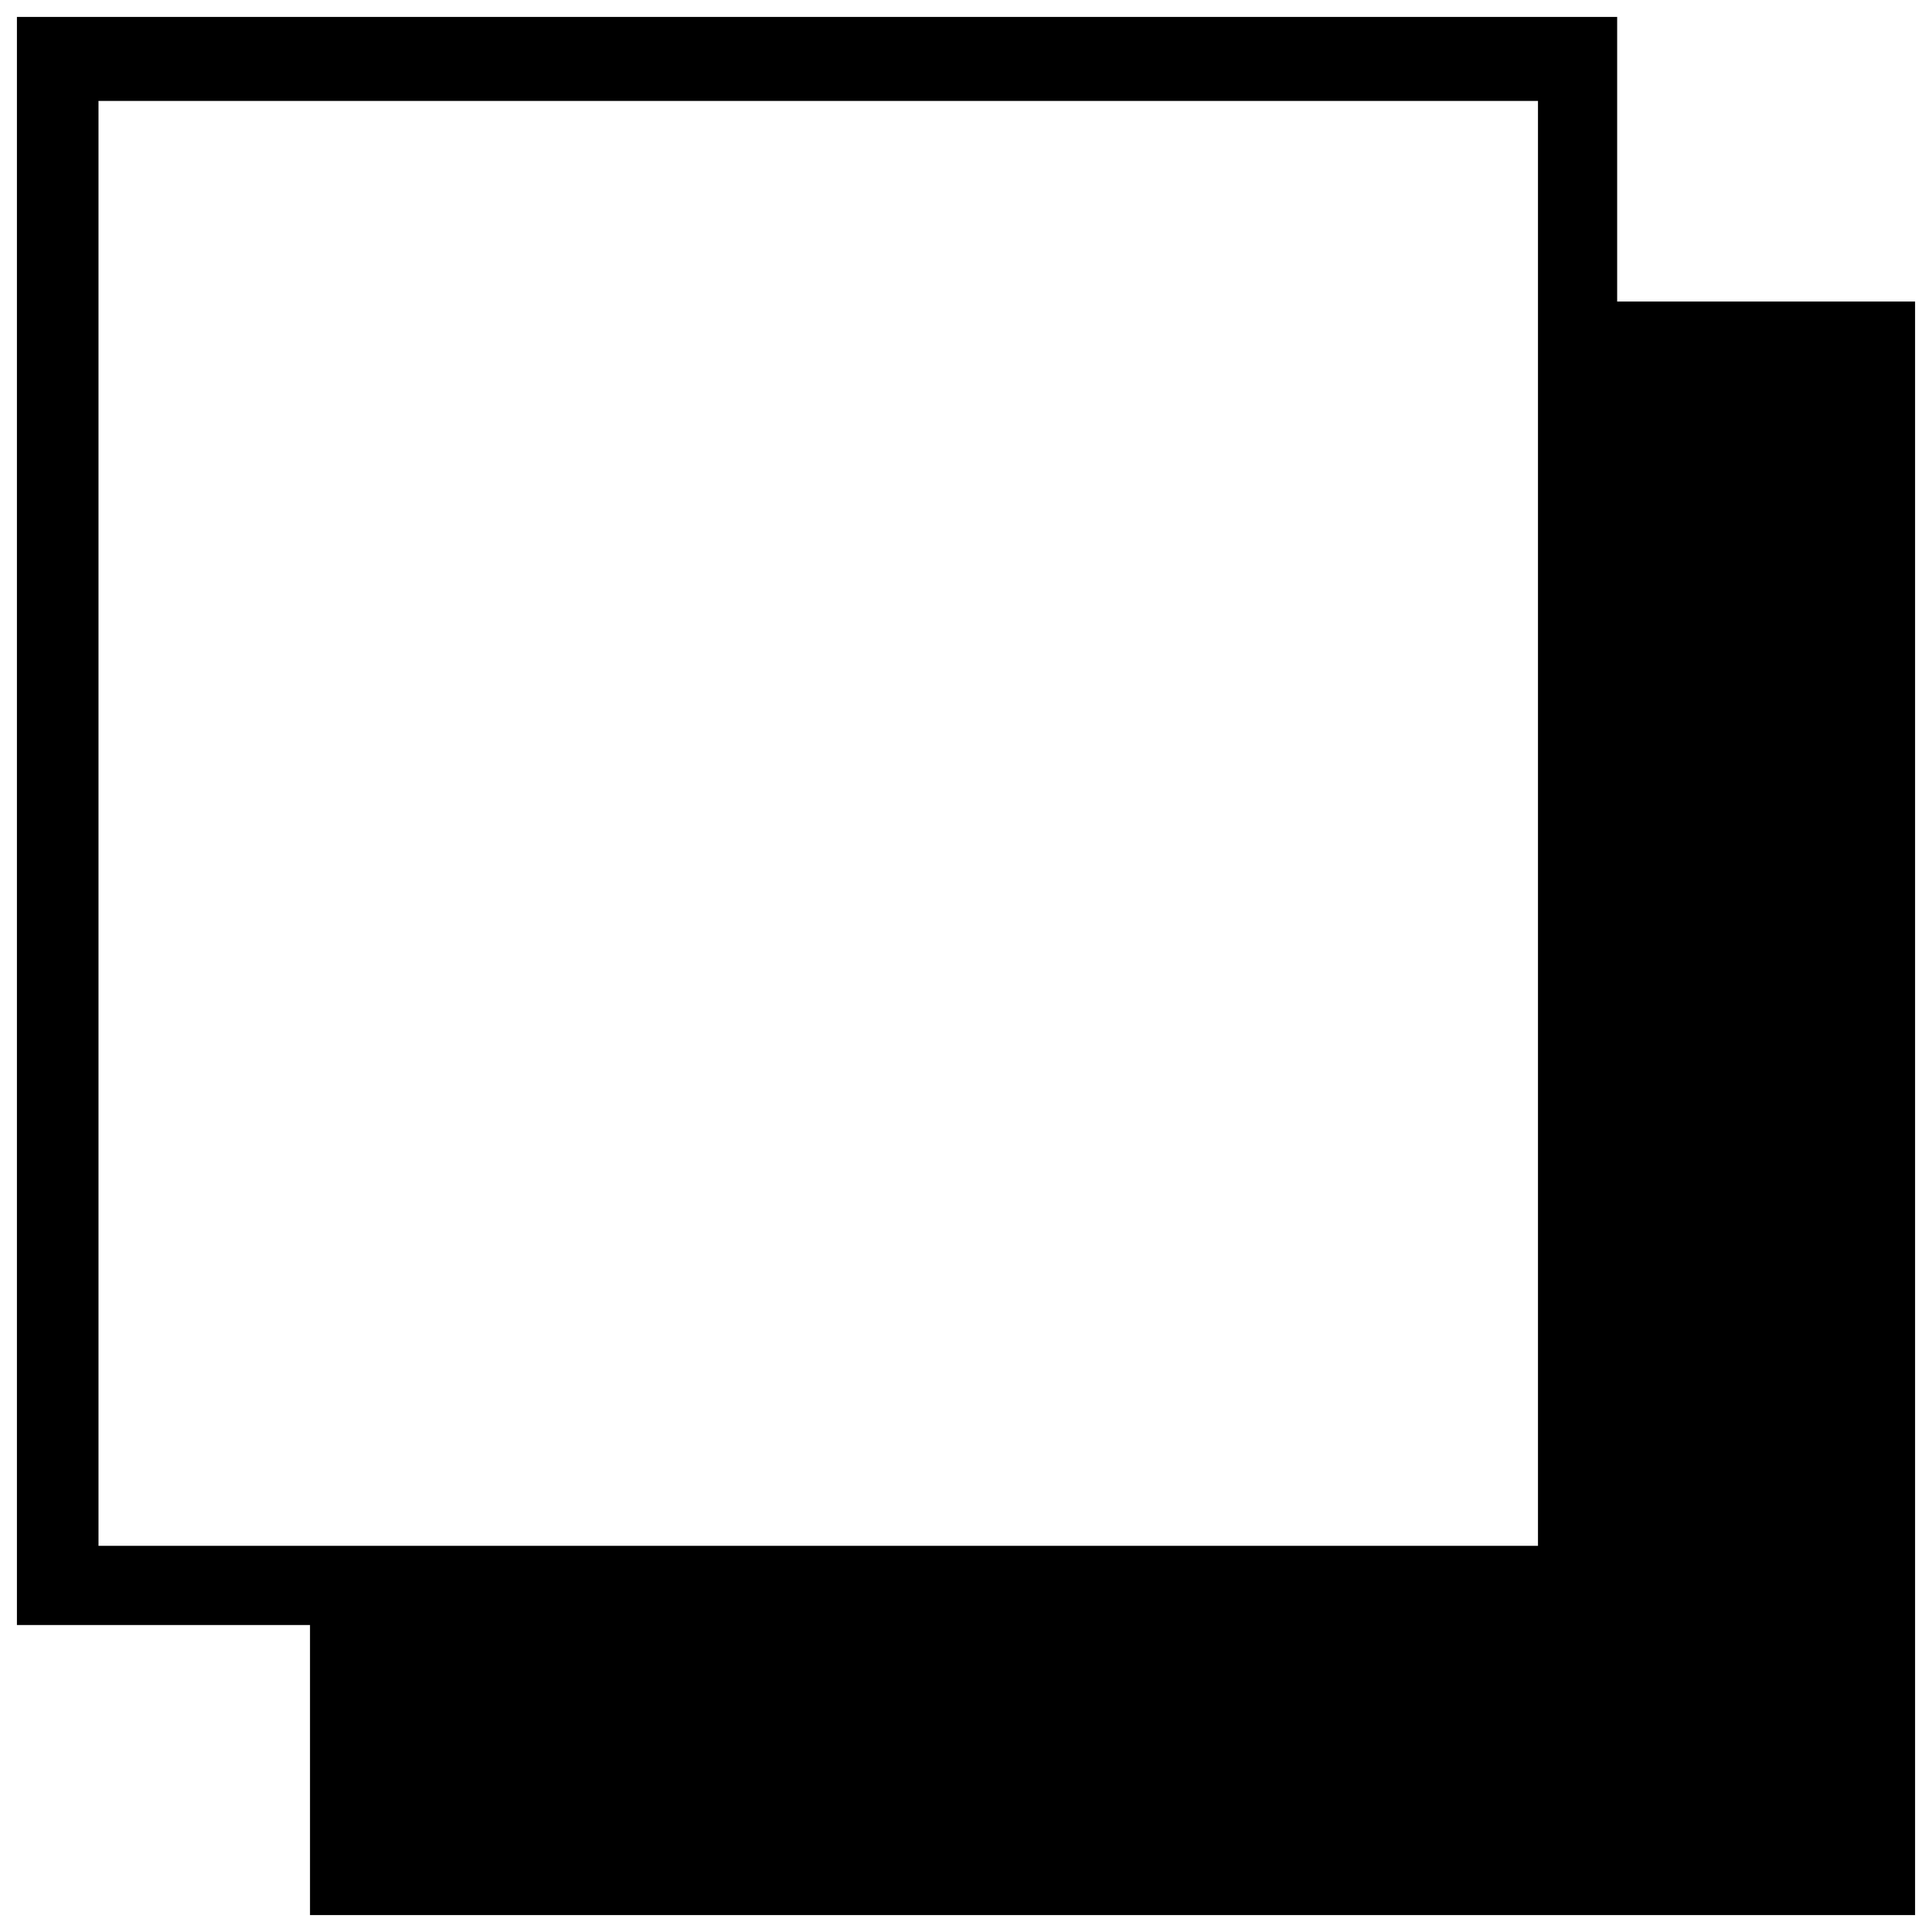 


\begin{tikzpicture}[y=0.80pt, x=0.80pt, yscale=-1.0, xscale=1.0, inner sep=0pt, outer sep=0pt]
\begin{scope}[shift={(100.0,1832.0)},nonzero rule]
  \path[draw=.,fill=.,line width=1.600pt] (1517.0,0.0) --
    (319.0,0.0) -- (319.0,-217.0) -- (100.0,-217.0) --
    (100.0,-1417.0) -- (1294.0,-1417.0) -- (1294.0,-1204.0) --
    (1517.0,-1204.0) -- (1517.0,0.0) -- cycle(1237.0,-274.0) --
    (1237.0,-1356.0) -- (159.0,-1356.0) -- (159.0,-274.0) --
    (1237.0,-274.0) -- cycle;
\end{scope}

\end{tikzpicture}

